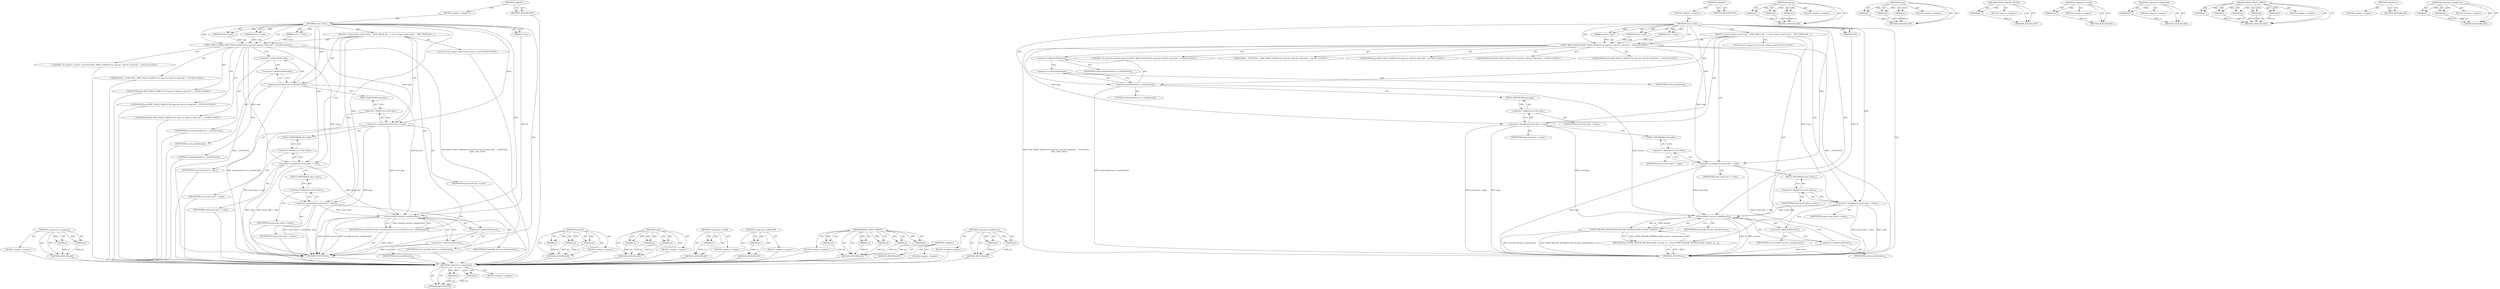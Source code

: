 digraph "&lt;operator&gt;.fieldAccess" {
vulnerable_96 [label=<(METHOD,&lt;operator&gt;.assignment)>];
vulnerable_97 [label=<(PARAM,p1)>];
vulnerable_98 [label=<(PARAM,p2)>];
vulnerable_99 [label=<(BLOCK,&lt;empty&gt;,&lt;empty&gt;)>];
vulnerable_100 [label=<(METHOD_RETURN,ANY)>];
vulnerable_6 [label=<(METHOD,&lt;global&gt;)<SUB>1</SUB>>];
vulnerable_7 [label=<(BLOCK,&lt;empty&gt;,&lt;empty&gt;)<SUB>1</SUB>>];
vulnerable_8 [label=<(METHOD,send_event)<SUB>1</SUB>>];
vulnerable_9 [label=<(PARAM,int fd)<SUB>1</SUB>>];
vulnerable_10 [label=<(PARAM,uint16_t type)<SUB>1</SUB>>];
vulnerable_11 [label=<(PARAM,uint16_t code)<SUB>1</SUB>>];
vulnerable_12 [label=<(PARAM,int32_t value)<SUB>1</SUB>>];
vulnerable_13 [label=<(BLOCK,{
 struct uinput_event event;
    BTIF_TRACE_DE...,{
 struct uinput_event event;
    BTIF_TRACE_DE...)<SUB>2</SUB>>];
vulnerable_14 [label="<(LOCAL,struct uinput_event event: uinput_event)<SUB>3</SUB>>"];
vulnerable_15 [label="<(BTIF_TRACE_DEBUG,BTIF_TRACE_DEBUG(&quot;%s type:%u code:%u value:%d&quot;,...)<SUB>4</SUB>>"];
vulnerable_16 [label="<(LITERAL,&quot;%s type:%u code:%u value:%d&quot;,BTIF_TRACE_DEBUG(&quot;%s type:%u code:%u value:%d&quot;,...)<SUB>4</SUB>>"];
vulnerable_17 [label="<(IDENTIFIER,__FUNCTION__,BTIF_TRACE_DEBUG(&quot;%s type:%u code:%u value:%d&quot;,...)<SUB>4</SUB>>"];
vulnerable_18 [label="<(IDENTIFIER,type,BTIF_TRACE_DEBUG(&quot;%s type:%u code:%u value:%d&quot;,...)<SUB>5</SUB>>"];
vulnerable_19 [label="<(IDENTIFIER,code,BTIF_TRACE_DEBUG(&quot;%s type:%u code:%u value:%d&quot;,...)<SUB>5</SUB>>"];
vulnerable_20 [label="<(IDENTIFIER,value,BTIF_TRACE_DEBUG(&quot;%s type:%u code:%u value:%d&quot;,...)<SUB>5</SUB>>"];
vulnerable_21 [label=<(memset,memset(&amp;event, 0, sizeof(event)))<SUB>6</SUB>>];
vulnerable_22 [label=<(&lt;operator&gt;.addressOf,&amp;event)<SUB>6</SUB>>];
vulnerable_23 [label=<(IDENTIFIER,event,memset(&amp;event, 0, sizeof(event)))<SUB>6</SUB>>];
vulnerable_24 [label=<(LITERAL,0,memset(&amp;event, 0, sizeof(event)))<SUB>6</SUB>>];
vulnerable_25 [label=<(&lt;operator&gt;.sizeOf,sizeof(event))<SUB>6</SUB>>];
vulnerable_26 [label=<(IDENTIFIER,event,sizeof(event))<SUB>6</SUB>>];
vulnerable_27 [label=<(&lt;operator&gt;.assignment,event.type  = type)<SUB>7</SUB>>];
vulnerable_28 [label=<(&lt;operator&gt;.fieldAccess,event.type)<SUB>7</SUB>>];
vulnerable_29 [label=<(IDENTIFIER,event,event.type  = type)<SUB>7</SUB>>];
vulnerable_30 [label=<(FIELD_IDENTIFIER,type,type)<SUB>7</SUB>>];
vulnerable_31 [label=<(IDENTIFIER,type,event.type  = type)<SUB>7</SUB>>];
vulnerable_32 [label=<(&lt;operator&gt;.assignment,event.code  = code)<SUB>9</SUB>>];
vulnerable_33 [label=<(&lt;operator&gt;.fieldAccess,event.code)<SUB>9</SUB>>];
vulnerable_34 [label=<(IDENTIFIER,event,event.code  = code)<SUB>9</SUB>>];
vulnerable_35 [label=<(FIELD_IDENTIFIER,code,code)<SUB>9</SUB>>];
vulnerable_36 [label=<(IDENTIFIER,code,event.code  = code)<SUB>9</SUB>>];
vulnerable_37 [label=<(&lt;operator&gt;.assignment,event.value = value)<SUB>10</SUB>>];
vulnerable_38 [label=<(&lt;operator&gt;.fieldAccess,event.value)<SUB>10</SUB>>];
vulnerable_39 [label=<(IDENTIFIER,event,event.value = value)<SUB>10</SUB>>];
vulnerable_40 [label=<(FIELD_IDENTIFIER,value,value)<SUB>10</SUB>>];
vulnerable_41 [label=<(IDENTIFIER,value,event.value = value)<SUB>10</SUB>>];
vulnerable_42 [label=<(RETURN,return write(fd, &amp;event, sizeof(event));,return write(fd, &amp;event, sizeof(event));)<SUB>12</SUB>>];
vulnerable_43 [label=<(write,write(fd, &amp;event, sizeof(event)))<SUB>12</SUB>>];
vulnerable_44 [label=<(IDENTIFIER,fd,write(fd, &amp;event, sizeof(event)))<SUB>12</SUB>>];
vulnerable_45 [label=<(&lt;operator&gt;.addressOf,&amp;event)<SUB>12</SUB>>];
vulnerable_46 [label=<(IDENTIFIER,event,write(fd, &amp;event, sizeof(event)))<SUB>12</SUB>>];
vulnerable_47 [label=<(&lt;operator&gt;.sizeOf,sizeof(event))<SUB>12</SUB>>];
vulnerable_48 [label=<(IDENTIFIER,event,sizeof(event))<SUB>12</SUB>>];
vulnerable_49 [label=<(METHOD_RETURN,int)<SUB>1</SUB>>];
vulnerable_51 [label=<(METHOD_RETURN,ANY)<SUB>1</SUB>>];
vulnerable_82 [label=<(METHOD,memset)>];
vulnerable_83 [label=<(PARAM,p1)>];
vulnerable_84 [label=<(PARAM,p2)>];
vulnerable_85 [label=<(PARAM,p3)>];
vulnerable_86 [label=<(BLOCK,&lt;empty&gt;,&lt;empty&gt;)>];
vulnerable_87 [label=<(METHOD_RETURN,ANY)>];
vulnerable_106 [label=<(METHOD,write)>];
vulnerable_107 [label=<(PARAM,p1)>];
vulnerable_108 [label=<(PARAM,p2)>];
vulnerable_109 [label=<(PARAM,p3)>];
vulnerable_110 [label=<(BLOCK,&lt;empty&gt;,&lt;empty&gt;)>];
vulnerable_111 [label=<(METHOD_RETURN,ANY)>];
vulnerable_92 [label=<(METHOD,&lt;operator&gt;.sizeOf)>];
vulnerable_93 [label=<(PARAM,p1)>];
vulnerable_94 [label=<(BLOCK,&lt;empty&gt;,&lt;empty&gt;)>];
vulnerable_95 [label=<(METHOD_RETURN,ANY)>];
vulnerable_88 [label=<(METHOD,&lt;operator&gt;.addressOf)>];
vulnerable_89 [label=<(PARAM,p1)>];
vulnerable_90 [label=<(BLOCK,&lt;empty&gt;,&lt;empty&gt;)>];
vulnerable_91 [label=<(METHOD_RETURN,ANY)>];
vulnerable_74 [label=<(METHOD,BTIF_TRACE_DEBUG)>];
vulnerable_75 [label=<(PARAM,p1)>];
vulnerable_76 [label=<(PARAM,p2)>];
vulnerable_77 [label=<(PARAM,p3)>];
vulnerable_78 [label=<(PARAM,p4)>];
vulnerable_79 [label=<(PARAM,p5)>];
vulnerable_80 [label=<(BLOCK,&lt;empty&gt;,&lt;empty&gt;)>];
vulnerable_81 [label=<(METHOD_RETURN,ANY)>];
vulnerable_68 [label=<(METHOD,&lt;global&gt;)<SUB>1</SUB>>];
vulnerable_69 [label=<(BLOCK,&lt;empty&gt;,&lt;empty&gt;)>];
vulnerable_70 [label=<(METHOD_RETURN,ANY)>];
vulnerable_101 [label=<(METHOD,&lt;operator&gt;.fieldAccess)>];
vulnerable_102 [label=<(PARAM,p1)>];
vulnerable_103 [label=<(PARAM,p2)>];
vulnerable_104 [label=<(BLOCK,&lt;empty&gt;,&lt;empty&gt;)>];
vulnerable_105 [label=<(METHOD_RETURN,ANY)>];
fixed_97 [label=<(METHOD,&lt;operator&gt;.assignment)>];
fixed_98 [label=<(PARAM,p1)>];
fixed_99 [label=<(PARAM,p2)>];
fixed_100 [label=<(BLOCK,&lt;empty&gt;,&lt;empty&gt;)>];
fixed_101 [label=<(METHOD_RETURN,ANY)>];
fixed_6 [label=<(METHOD,&lt;global&gt;)<SUB>1</SUB>>];
fixed_7 [label=<(BLOCK,&lt;empty&gt;,&lt;empty&gt;)<SUB>1</SUB>>];
fixed_8 [label=<(METHOD,send_event)<SUB>1</SUB>>];
fixed_9 [label=<(PARAM,int fd)<SUB>1</SUB>>];
fixed_10 [label=<(PARAM,uint16_t type)<SUB>1</SUB>>];
fixed_11 [label=<(PARAM,uint16_t code)<SUB>1</SUB>>];
fixed_12 [label=<(PARAM,int32_t value)<SUB>1</SUB>>];
fixed_13 [label=<(BLOCK,{
 struct uinput_event event;
    BTIF_TRACE_DE...,{
 struct uinput_event event;
    BTIF_TRACE_DE...)<SUB>2</SUB>>];
fixed_14 [label="<(LOCAL,struct uinput_event event: uinput_event)<SUB>3</SUB>>"];
fixed_15 [label="<(BTIF_TRACE_DEBUG,BTIF_TRACE_DEBUG(&quot;%s type:%u code:%u value:%d&quot;,...)<SUB>4</SUB>>"];
fixed_16 [label="<(LITERAL,&quot;%s type:%u code:%u value:%d&quot;,BTIF_TRACE_DEBUG(&quot;%s type:%u code:%u value:%d&quot;,...)<SUB>4</SUB>>"];
fixed_17 [label="<(IDENTIFIER,__FUNCTION__,BTIF_TRACE_DEBUG(&quot;%s type:%u code:%u value:%d&quot;,...)<SUB>4</SUB>>"];
fixed_18 [label="<(IDENTIFIER,type,BTIF_TRACE_DEBUG(&quot;%s type:%u code:%u value:%d&quot;,...)<SUB>5</SUB>>"];
fixed_19 [label="<(IDENTIFIER,code,BTIF_TRACE_DEBUG(&quot;%s type:%u code:%u value:%d&quot;,...)<SUB>5</SUB>>"];
fixed_20 [label="<(IDENTIFIER,value,BTIF_TRACE_DEBUG(&quot;%s type:%u code:%u value:%d&quot;,...)<SUB>5</SUB>>"];
fixed_21 [label=<(memset,memset(&amp;event, 0, sizeof(event)))<SUB>6</SUB>>];
fixed_22 [label=<(&lt;operator&gt;.addressOf,&amp;event)<SUB>6</SUB>>];
fixed_23 [label=<(IDENTIFIER,event,memset(&amp;event, 0, sizeof(event)))<SUB>6</SUB>>];
fixed_24 [label=<(LITERAL,0,memset(&amp;event, 0, sizeof(event)))<SUB>6</SUB>>];
fixed_25 [label=<(&lt;operator&gt;.sizeOf,sizeof(event))<SUB>6</SUB>>];
fixed_26 [label=<(IDENTIFIER,event,sizeof(event))<SUB>6</SUB>>];
fixed_27 [label=<(&lt;operator&gt;.assignment,event.type  = type)<SUB>7</SUB>>];
fixed_28 [label=<(&lt;operator&gt;.fieldAccess,event.type)<SUB>7</SUB>>];
fixed_29 [label=<(IDENTIFIER,event,event.type  = type)<SUB>7</SUB>>];
fixed_30 [label=<(FIELD_IDENTIFIER,type,type)<SUB>7</SUB>>];
fixed_31 [label=<(IDENTIFIER,type,event.type  = type)<SUB>7</SUB>>];
fixed_32 [label=<(&lt;operator&gt;.assignment,event.code  = code)<SUB>9</SUB>>];
fixed_33 [label=<(&lt;operator&gt;.fieldAccess,event.code)<SUB>9</SUB>>];
fixed_34 [label=<(IDENTIFIER,event,event.code  = code)<SUB>9</SUB>>];
fixed_35 [label=<(FIELD_IDENTIFIER,code,code)<SUB>9</SUB>>];
fixed_36 [label=<(IDENTIFIER,code,event.code  = code)<SUB>9</SUB>>];
fixed_37 [label=<(&lt;operator&gt;.assignment,event.value = value)<SUB>10</SUB>>];
fixed_38 [label=<(&lt;operator&gt;.fieldAccess,event.value)<SUB>10</SUB>>];
fixed_39 [label=<(IDENTIFIER,event,event.value = value)<SUB>10</SUB>>];
fixed_40 [label=<(FIELD_IDENTIFIER,value,value)<SUB>10</SUB>>];
fixed_41 [label=<(IDENTIFIER,value,event.value = value)<SUB>10</SUB>>];
fixed_42 [label=<(RETURN,return TEMP_FAILURE_RETRY(write(fd, &amp;event, siz...,return TEMP_FAILURE_RETRY(write(fd, &amp;event, siz...)<SUB>12</SUB>>];
fixed_43 [label=<(TEMP_FAILURE_RETRY,TEMP_FAILURE_RETRY(write(fd, &amp;event, sizeof(eve...)<SUB>12</SUB>>];
fixed_44 [label=<(write,write(fd, &amp;event, sizeof(event)))<SUB>12</SUB>>];
fixed_45 [label=<(IDENTIFIER,fd,write(fd, &amp;event, sizeof(event)))<SUB>12</SUB>>];
fixed_46 [label=<(&lt;operator&gt;.addressOf,&amp;event)<SUB>12</SUB>>];
fixed_47 [label=<(IDENTIFIER,event,write(fd, &amp;event, sizeof(event)))<SUB>12</SUB>>];
fixed_48 [label=<(&lt;operator&gt;.sizeOf,sizeof(event))<SUB>12</SUB>>];
fixed_49 [label=<(IDENTIFIER,event,sizeof(event))<SUB>12</SUB>>];
fixed_50 [label=<(METHOD_RETURN,int)<SUB>1</SUB>>];
fixed_52 [label=<(METHOD_RETURN,ANY)<SUB>1</SUB>>];
fixed_83 [label=<(METHOD,memset)>];
fixed_84 [label=<(PARAM,p1)>];
fixed_85 [label=<(PARAM,p2)>];
fixed_86 [label=<(PARAM,p3)>];
fixed_87 [label=<(BLOCK,&lt;empty&gt;,&lt;empty&gt;)>];
fixed_88 [label=<(METHOD_RETURN,ANY)>];
fixed_111 [label=<(METHOD,write)>];
fixed_112 [label=<(PARAM,p1)>];
fixed_113 [label=<(PARAM,p2)>];
fixed_114 [label=<(PARAM,p3)>];
fixed_115 [label=<(BLOCK,&lt;empty&gt;,&lt;empty&gt;)>];
fixed_116 [label=<(METHOD_RETURN,ANY)>];
fixed_107 [label=<(METHOD,TEMP_FAILURE_RETRY)>];
fixed_108 [label=<(PARAM,p1)>];
fixed_109 [label=<(BLOCK,&lt;empty&gt;,&lt;empty&gt;)>];
fixed_110 [label=<(METHOD_RETURN,ANY)>];
fixed_93 [label=<(METHOD,&lt;operator&gt;.sizeOf)>];
fixed_94 [label=<(PARAM,p1)>];
fixed_95 [label=<(BLOCK,&lt;empty&gt;,&lt;empty&gt;)>];
fixed_96 [label=<(METHOD_RETURN,ANY)>];
fixed_89 [label=<(METHOD,&lt;operator&gt;.addressOf)>];
fixed_90 [label=<(PARAM,p1)>];
fixed_91 [label=<(BLOCK,&lt;empty&gt;,&lt;empty&gt;)>];
fixed_92 [label=<(METHOD_RETURN,ANY)>];
fixed_75 [label=<(METHOD,BTIF_TRACE_DEBUG)>];
fixed_76 [label=<(PARAM,p1)>];
fixed_77 [label=<(PARAM,p2)>];
fixed_78 [label=<(PARAM,p3)>];
fixed_79 [label=<(PARAM,p4)>];
fixed_80 [label=<(PARAM,p5)>];
fixed_81 [label=<(BLOCK,&lt;empty&gt;,&lt;empty&gt;)>];
fixed_82 [label=<(METHOD_RETURN,ANY)>];
fixed_69 [label=<(METHOD,&lt;global&gt;)<SUB>1</SUB>>];
fixed_70 [label=<(BLOCK,&lt;empty&gt;,&lt;empty&gt;)>];
fixed_71 [label=<(METHOD_RETURN,ANY)>];
fixed_102 [label=<(METHOD,&lt;operator&gt;.fieldAccess)>];
fixed_103 [label=<(PARAM,p1)>];
fixed_104 [label=<(PARAM,p2)>];
fixed_105 [label=<(BLOCK,&lt;empty&gt;,&lt;empty&gt;)>];
fixed_106 [label=<(METHOD_RETURN,ANY)>];
vulnerable_96 -> vulnerable_97  [key=0, label="AST: "];
vulnerable_96 -> vulnerable_97  [key=1, label="DDG: "];
vulnerable_96 -> vulnerable_99  [key=0, label="AST: "];
vulnerable_96 -> vulnerable_98  [key=0, label="AST: "];
vulnerable_96 -> vulnerable_98  [key=1, label="DDG: "];
vulnerable_96 -> vulnerable_100  [key=0, label="AST: "];
vulnerable_96 -> vulnerable_100  [key=1, label="CFG: "];
vulnerable_97 -> vulnerable_100  [key=0, label="DDG: p1"];
vulnerable_98 -> vulnerable_100  [key=0, label="DDG: p2"];
vulnerable_99 -> fixed_97  [key=0];
vulnerable_100 -> fixed_97  [key=0];
vulnerable_6 -> vulnerable_7  [key=0, label="AST: "];
vulnerable_6 -> vulnerable_51  [key=0, label="AST: "];
vulnerable_6 -> vulnerable_51  [key=1, label="CFG: "];
vulnerable_7 -> vulnerable_8  [key=0, label="AST: "];
vulnerable_8 -> vulnerable_9  [key=0, label="AST: "];
vulnerable_8 -> vulnerable_9  [key=1, label="DDG: "];
vulnerable_8 -> vulnerable_10  [key=0, label="AST: "];
vulnerable_8 -> vulnerable_10  [key=1, label="DDG: "];
vulnerable_8 -> vulnerable_11  [key=0, label="AST: "];
vulnerable_8 -> vulnerable_11  [key=1, label="DDG: "];
vulnerable_8 -> vulnerable_12  [key=0, label="AST: "];
vulnerable_8 -> vulnerable_12  [key=1, label="DDG: "];
vulnerable_8 -> vulnerable_13  [key=0, label="AST: "];
vulnerable_8 -> vulnerable_49  [key=0, label="AST: "];
vulnerable_8 -> vulnerable_15  [key=0, label="CFG: "];
vulnerable_8 -> vulnerable_15  [key=1, label="DDG: "];
vulnerable_8 -> vulnerable_27  [key=0, label="DDG: "];
vulnerable_8 -> vulnerable_32  [key=0, label="DDG: "];
vulnerable_8 -> vulnerable_37  [key=0, label="DDG: "];
vulnerable_8 -> vulnerable_21  [key=0, label="DDG: "];
vulnerable_8 -> vulnerable_43  [key=0, label="DDG: "];
vulnerable_9 -> vulnerable_43  [key=0, label="DDG: fd"];
vulnerable_10 -> vulnerable_15  [key=0, label="DDG: type"];
vulnerable_11 -> vulnerable_15  [key=0, label="DDG: code"];
vulnerable_12 -> vulnerable_15  [key=0, label="DDG: value"];
vulnerable_13 -> vulnerable_14  [key=0, label="AST: "];
vulnerable_13 -> vulnerable_15  [key=0, label="AST: "];
vulnerable_13 -> vulnerable_21  [key=0, label="AST: "];
vulnerable_13 -> vulnerable_27  [key=0, label="AST: "];
vulnerable_13 -> vulnerable_32  [key=0, label="AST: "];
vulnerable_13 -> vulnerable_37  [key=0, label="AST: "];
vulnerable_13 -> vulnerable_42  [key=0, label="AST: "];
vulnerable_14 -> fixed_97  [key=0];
vulnerable_15 -> vulnerable_16  [key=0, label="AST: "];
vulnerable_15 -> vulnerable_17  [key=0, label="AST: "];
vulnerable_15 -> vulnerable_18  [key=0, label="AST: "];
vulnerable_15 -> vulnerable_19  [key=0, label="AST: "];
vulnerable_15 -> vulnerable_20  [key=0, label="AST: "];
vulnerable_15 -> vulnerable_22  [key=0, label="CFG: "];
vulnerable_15 -> vulnerable_49  [key=0, label="DDG: BTIF_TRACE_DEBUG(&quot;%s type:%u code:%u value:%d&quot;, __FUNCTION__,
        type, code, value)"];
vulnerable_15 -> vulnerable_49  [key=1, label="DDG: __FUNCTION__"];
vulnerable_15 -> vulnerable_27  [key=0, label="DDG: type"];
vulnerable_15 -> vulnerable_32  [key=0, label="DDG: code"];
vulnerable_15 -> vulnerable_37  [key=0, label="DDG: value"];
vulnerable_16 -> fixed_97  [key=0];
vulnerable_17 -> fixed_97  [key=0];
vulnerable_18 -> fixed_97  [key=0];
vulnerable_19 -> fixed_97  [key=0];
vulnerable_20 -> fixed_97  [key=0];
vulnerable_21 -> vulnerable_22  [key=0, label="AST: "];
vulnerable_21 -> vulnerable_24  [key=0, label="AST: "];
vulnerable_21 -> vulnerable_25  [key=0, label="AST: "];
vulnerable_21 -> vulnerable_30  [key=0, label="CFG: "];
vulnerable_21 -> vulnerable_49  [key=0, label="DDG: memset(&amp;event, 0, sizeof(event))"];
vulnerable_21 -> vulnerable_43  [key=0, label="DDG: &amp;event"];
vulnerable_22 -> vulnerable_23  [key=0, label="AST: "];
vulnerable_22 -> vulnerable_25  [key=0, label="CFG: "];
vulnerable_23 -> fixed_97  [key=0];
vulnerable_24 -> fixed_97  [key=0];
vulnerable_25 -> vulnerable_26  [key=0, label="AST: "];
vulnerable_25 -> vulnerable_21  [key=0, label="CFG: "];
vulnerable_26 -> fixed_97  [key=0];
vulnerable_27 -> vulnerable_28  [key=0, label="AST: "];
vulnerable_27 -> vulnerable_31  [key=0, label="AST: "];
vulnerable_27 -> vulnerable_35  [key=0, label="CFG: "];
vulnerable_27 -> vulnerable_49  [key=0, label="DDG: type"];
vulnerable_27 -> vulnerable_49  [key=1, label="DDG: event.type  = type"];
vulnerable_27 -> vulnerable_43  [key=0, label="DDG: event.type"];
vulnerable_28 -> vulnerable_29  [key=0, label="AST: "];
vulnerable_28 -> vulnerable_30  [key=0, label="AST: "];
vulnerable_28 -> vulnerable_27  [key=0, label="CFG: "];
vulnerable_29 -> fixed_97  [key=0];
vulnerable_30 -> vulnerable_28  [key=0, label="CFG: "];
vulnerable_31 -> fixed_97  [key=0];
vulnerable_32 -> vulnerable_33  [key=0, label="AST: "];
vulnerable_32 -> vulnerable_36  [key=0, label="AST: "];
vulnerable_32 -> vulnerable_40  [key=0, label="CFG: "];
vulnerable_32 -> vulnerable_49  [key=0, label="DDG: code"];
vulnerable_32 -> vulnerable_49  [key=1, label="DDG: event.code  = code"];
vulnerable_32 -> vulnerable_43  [key=0, label="DDG: event.code"];
vulnerable_33 -> vulnerable_34  [key=0, label="AST: "];
vulnerable_33 -> vulnerable_35  [key=0, label="AST: "];
vulnerable_33 -> vulnerable_32  [key=0, label="CFG: "];
vulnerable_34 -> fixed_97  [key=0];
vulnerable_35 -> vulnerable_33  [key=0, label="CFG: "];
vulnerable_36 -> fixed_97  [key=0];
vulnerable_37 -> vulnerable_38  [key=0, label="AST: "];
vulnerable_37 -> vulnerable_41  [key=0, label="AST: "];
vulnerable_37 -> vulnerable_45  [key=0, label="CFG: "];
vulnerable_37 -> vulnerable_49  [key=0, label="DDG: value"];
vulnerable_37 -> vulnerable_49  [key=1, label="DDG: event.value = value"];
vulnerable_37 -> vulnerable_43  [key=0, label="DDG: event.value"];
vulnerable_38 -> vulnerable_39  [key=0, label="AST: "];
vulnerable_38 -> vulnerable_40  [key=0, label="AST: "];
vulnerable_38 -> vulnerable_37  [key=0, label="CFG: "];
vulnerable_39 -> fixed_97  [key=0];
vulnerable_40 -> vulnerable_38  [key=0, label="CFG: "];
vulnerable_41 -> fixed_97  [key=0];
vulnerable_42 -> vulnerable_43  [key=0, label="AST: "];
vulnerable_42 -> vulnerable_49  [key=0, label="CFG: "];
vulnerable_42 -> vulnerable_49  [key=1, label="DDG: &lt;RET&gt;"];
vulnerable_43 -> vulnerable_44  [key=0, label="AST: "];
vulnerable_43 -> vulnerable_45  [key=0, label="AST: "];
vulnerable_43 -> vulnerable_47  [key=0, label="AST: "];
vulnerable_43 -> vulnerable_42  [key=0, label="CFG: "];
vulnerable_43 -> vulnerable_42  [key=1, label="DDG: write(fd, &amp;event, sizeof(event))"];
vulnerable_43 -> vulnerable_49  [key=0, label="DDG: fd"];
vulnerable_43 -> vulnerable_49  [key=1, label="DDG: &amp;event"];
vulnerable_43 -> vulnerable_49  [key=2, label="DDG: write(fd, &amp;event, sizeof(event))"];
vulnerable_44 -> fixed_97  [key=0];
vulnerable_45 -> vulnerable_46  [key=0, label="AST: "];
vulnerable_45 -> vulnerable_47  [key=0, label="CFG: "];
vulnerable_46 -> fixed_97  [key=0];
vulnerable_47 -> vulnerable_48  [key=0, label="AST: "];
vulnerable_47 -> vulnerable_43  [key=0, label="CFG: "];
vulnerable_47 -> vulnerable_49  [key=0, label="DDG: event"];
vulnerable_48 -> fixed_97  [key=0];
vulnerable_49 -> fixed_97  [key=0];
vulnerable_51 -> fixed_97  [key=0];
vulnerable_82 -> vulnerable_83  [key=0, label="AST: "];
vulnerable_82 -> vulnerable_83  [key=1, label="DDG: "];
vulnerable_82 -> vulnerable_86  [key=0, label="AST: "];
vulnerable_82 -> vulnerable_84  [key=0, label="AST: "];
vulnerable_82 -> vulnerable_84  [key=1, label="DDG: "];
vulnerable_82 -> vulnerable_87  [key=0, label="AST: "];
vulnerable_82 -> vulnerable_87  [key=1, label="CFG: "];
vulnerable_82 -> vulnerable_85  [key=0, label="AST: "];
vulnerable_82 -> vulnerable_85  [key=1, label="DDG: "];
vulnerable_83 -> vulnerable_87  [key=0, label="DDG: p1"];
vulnerable_84 -> vulnerable_87  [key=0, label="DDG: p2"];
vulnerable_85 -> vulnerable_87  [key=0, label="DDG: p3"];
vulnerable_86 -> fixed_97  [key=0];
vulnerable_87 -> fixed_97  [key=0];
vulnerable_106 -> vulnerable_107  [key=0, label="AST: "];
vulnerable_106 -> vulnerable_107  [key=1, label="DDG: "];
vulnerable_106 -> vulnerable_110  [key=0, label="AST: "];
vulnerable_106 -> vulnerable_108  [key=0, label="AST: "];
vulnerable_106 -> vulnerable_108  [key=1, label="DDG: "];
vulnerable_106 -> vulnerable_111  [key=0, label="AST: "];
vulnerable_106 -> vulnerable_111  [key=1, label="CFG: "];
vulnerable_106 -> vulnerable_109  [key=0, label="AST: "];
vulnerable_106 -> vulnerable_109  [key=1, label="DDG: "];
vulnerable_107 -> vulnerable_111  [key=0, label="DDG: p1"];
vulnerable_108 -> vulnerable_111  [key=0, label="DDG: p2"];
vulnerable_109 -> vulnerable_111  [key=0, label="DDG: p3"];
vulnerable_110 -> fixed_97  [key=0];
vulnerable_111 -> fixed_97  [key=0];
vulnerable_92 -> vulnerable_93  [key=0, label="AST: "];
vulnerable_92 -> vulnerable_93  [key=1, label="DDG: "];
vulnerable_92 -> vulnerable_94  [key=0, label="AST: "];
vulnerable_92 -> vulnerable_95  [key=0, label="AST: "];
vulnerable_92 -> vulnerable_95  [key=1, label="CFG: "];
vulnerable_93 -> vulnerable_95  [key=0, label="DDG: p1"];
vulnerable_94 -> fixed_97  [key=0];
vulnerable_95 -> fixed_97  [key=0];
vulnerable_88 -> vulnerable_89  [key=0, label="AST: "];
vulnerable_88 -> vulnerable_89  [key=1, label="DDG: "];
vulnerable_88 -> vulnerable_90  [key=0, label="AST: "];
vulnerable_88 -> vulnerable_91  [key=0, label="AST: "];
vulnerable_88 -> vulnerable_91  [key=1, label="CFG: "];
vulnerable_89 -> vulnerable_91  [key=0, label="DDG: p1"];
vulnerable_90 -> fixed_97  [key=0];
vulnerable_91 -> fixed_97  [key=0];
vulnerable_74 -> vulnerable_75  [key=0, label="AST: "];
vulnerable_74 -> vulnerable_75  [key=1, label="DDG: "];
vulnerable_74 -> vulnerable_80  [key=0, label="AST: "];
vulnerable_74 -> vulnerable_76  [key=0, label="AST: "];
vulnerable_74 -> vulnerable_76  [key=1, label="DDG: "];
vulnerable_74 -> vulnerable_81  [key=0, label="AST: "];
vulnerable_74 -> vulnerable_81  [key=1, label="CFG: "];
vulnerable_74 -> vulnerable_77  [key=0, label="AST: "];
vulnerable_74 -> vulnerable_77  [key=1, label="DDG: "];
vulnerable_74 -> vulnerable_78  [key=0, label="AST: "];
vulnerable_74 -> vulnerable_78  [key=1, label="DDG: "];
vulnerable_74 -> vulnerable_79  [key=0, label="AST: "];
vulnerable_74 -> vulnerable_79  [key=1, label="DDG: "];
vulnerable_75 -> vulnerable_81  [key=0, label="DDG: p1"];
vulnerable_76 -> vulnerable_81  [key=0, label="DDG: p2"];
vulnerable_77 -> vulnerable_81  [key=0, label="DDG: p3"];
vulnerable_78 -> vulnerable_81  [key=0, label="DDG: p4"];
vulnerable_79 -> vulnerable_81  [key=0, label="DDG: p5"];
vulnerable_80 -> fixed_97  [key=0];
vulnerable_81 -> fixed_97  [key=0];
vulnerable_68 -> vulnerable_69  [key=0, label="AST: "];
vulnerable_68 -> vulnerable_70  [key=0, label="AST: "];
vulnerable_68 -> vulnerable_70  [key=1, label="CFG: "];
vulnerable_69 -> fixed_97  [key=0];
vulnerable_70 -> fixed_97  [key=0];
vulnerable_101 -> vulnerable_102  [key=0, label="AST: "];
vulnerable_101 -> vulnerable_102  [key=1, label="DDG: "];
vulnerable_101 -> vulnerable_104  [key=0, label="AST: "];
vulnerable_101 -> vulnerable_103  [key=0, label="AST: "];
vulnerable_101 -> vulnerable_103  [key=1, label="DDG: "];
vulnerable_101 -> vulnerable_105  [key=0, label="AST: "];
vulnerable_101 -> vulnerable_105  [key=1, label="CFG: "];
vulnerable_102 -> vulnerable_105  [key=0, label="DDG: p1"];
vulnerable_103 -> vulnerable_105  [key=0, label="DDG: p2"];
vulnerable_104 -> fixed_97  [key=0];
vulnerable_105 -> fixed_97  [key=0];
fixed_97 -> fixed_98  [key=0, label="AST: "];
fixed_97 -> fixed_98  [key=1, label="DDG: "];
fixed_97 -> fixed_100  [key=0, label="AST: "];
fixed_97 -> fixed_99  [key=0, label="AST: "];
fixed_97 -> fixed_99  [key=1, label="DDG: "];
fixed_97 -> fixed_101  [key=0, label="AST: "];
fixed_97 -> fixed_101  [key=1, label="CFG: "];
fixed_98 -> fixed_101  [key=0, label="DDG: p1"];
fixed_99 -> fixed_101  [key=0, label="DDG: p2"];
fixed_6 -> fixed_7  [key=0, label="AST: "];
fixed_6 -> fixed_52  [key=0, label="AST: "];
fixed_6 -> fixed_52  [key=1, label="CFG: "];
fixed_7 -> fixed_8  [key=0, label="AST: "];
fixed_8 -> fixed_9  [key=0, label="AST: "];
fixed_8 -> fixed_9  [key=1, label="DDG: "];
fixed_8 -> fixed_10  [key=0, label="AST: "];
fixed_8 -> fixed_10  [key=1, label="DDG: "];
fixed_8 -> fixed_11  [key=0, label="AST: "];
fixed_8 -> fixed_11  [key=1, label="DDG: "];
fixed_8 -> fixed_12  [key=0, label="AST: "];
fixed_8 -> fixed_12  [key=1, label="DDG: "];
fixed_8 -> fixed_13  [key=0, label="AST: "];
fixed_8 -> fixed_50  [key=0, label="AST: "];
fixed_8 -> fixed_15  [key=0, label="CFG: "];
fixed_8 -> fixed_15  [key=1, label="DDG: "];
fixed_8 -> fixed_27  [key=0, label="DDG: "];
fixed_8 -> fixed_32  [key=0, label="DDG: "];
fixed_8 -> fixed_37  [key=0, label="DDG: "];
fixed_8 -> fixed_21  [key=0, label="DDG: "];
fixed_8 -> fixed_44  [key=0, label="DDG: "];
fixed_9 -> fixed_44  [key=0, label="DDG: fd"];
fixed_10 -> fixed_15  [key=0, label="DDG: type"];
fixed_11 -> fixed_15  [key=0, label="DDG: code"];
fixed_12 -> fixed_15  [key=0, label="DDG: value"];
fixed_13 -> fixed_14  [key=0, label="AST: "];
fixed_13 -> fixed_15  [key=0, label="AST: "];
fixed_13 -> fixed_21  [key=0, label="AST: "];
fixed_13 -> fixed_27  [key=0, label="AST: "];
fixed_13 -> fixed_32  [key=0, label="AST: "];
fixed_13 -> fixed_37  [key=0, label="AST: "];
fixed_13 -> fixed_42  [key=0, label="AST: "];
fixed_15 -> fixed_16  [key=0, label="AST: "];
fixed_15 -> fixed_17  [key=0, label="AST: "];
fixed_15 -> fixed_18  [key=0, label="AST: "];
fixed_15 -> fixed_19  [key=0, label="AST: "];
fixed_15 -> fixed_20  [key=0, label="AST: "];
fixed_15 -> fixed_22  [key=0, label="CFG: "];
fixed_15 -> fixed_50  [key=0, label="DDG: BTIF_TRACE_DEBUG(&quot;%s type:%u code:%u value:%d&quot;, __FUNCTION__,
        type, code, value)"];
fixed_15 -> fixed_50  [key=1, label="DDG: __FUNCTION__"];
fixed_15 -> fixed_27  [key=0, label="DDG: type"];
fixed_15 -> fixed_32  [key=0, label="DDG: code"];
fixed_15 -> fixed_37  [key=0, label="DDG: value"];
fixed_21 -> fixed_22  [key=0, label="AST: "];
fixed_21 -> fixed_24  [key=0, label="AST: "];
fixed_21 -> fixed_25  [key=0, label="AST: "];
fixed_21 -> fixed_30  [key=0, label="CFG: "];
fixed_21 -> fixed_50  [key=0, label="DDG: memset(&amp;event, 0, sizeof(event))"];
fixed_21 -> fixed_44  [key=0, label="DDG: &amp;event"];
fixed_22 -> fixed_23  [key=0, label="AST: "];
fixed_22 -> fixed_25  [key=0, label="CFG: "];
fixed_25 -> fixed_26  [key=0, label="AST: "];
fixed_25 -> fixed_21  [key=0, label="CFG: "];
fixed_27 -> fixed_28  [key=0, label="AST: "];
fixed_27 -> fixed_31  [key=0, label="AST: "];
fixed_27 -> fixed_35  [key=0, label="CFG: "];
fixed_27 -> fixed_50  [key=0, label="DDG: type"];
fixed_27 -> fixed_50  [key=1, label="DDG: event.type  = type"];
fixed_27 -> fixed_44  [key=0, label="DDG: event.type"];
fixed_28 -> fixed_29  [key=0, label="AST: "];
fixed_28 -> fixed_30  [key=0, label="AST: "];
fixed_28 -> fixed_27  [key=0, label="CFG: "];
fixed_30 -> fixed_28  [key=0, label="CFG: "];
fixed_32 -> fixed_33  [key=0, label="AST: "];
fixed_32 -> fixed_36  [key=0, label="AST: "];
fixed_32 -> fixed_40  [key=0, label="CFG: "];
fixed_32 -> fixed_50  [key=0, label="DDG: code"];
fixed_32 -> fixed_50  [key=1, label="DDG: event.code  = code"];
fixed_32 -> fixed_44  [key=0, label="DDG: event.code"];
fixed_33 -> fixed_34  [key=0, label="AST: "];
fixed_33 -> fixed_35  [key=0, label="AST: "];
fixed_33 -> fixed_32  [key=0, label="CFG: "];
fixed_35 -> fixed_33  [key=0, label="CFG: "];
fixed_37 -> fixed_38  [key=0, label="AST: "];
fixed_37 -> fixed_41  [key=0, label="AST: "];
fixed_37 -> fixed_46  [key=0, label="CFG: "];
fixed_37 -> fixed_50  [key=0, label="DDG: value"];
fixed_37 -> fixed_50  [key=1, label="DDG: event.value = value"];
fixed_37 -> fixed_44  [key=0, label="DDG: event.value"];
fixed_38 -> fixed_39  [key=0, label="AST: "];
fixed_38 -> fixed_40  [key=0, label="AST: "];
fixed_38 -> fixed_37  [key=0, label="CFG: "];
fixed_40 -> fixed_38  [key=0, label="CFG: "];
fixed_42 -> fixed_43  [key=0, label="AST: "];
fixed_42 -> fixed_50  [key=0, label="CFG: "];
fixed_42 -> fixed_50  [key=1, label="DDG: &lt;RET&gt;"];
fixed_43 -> fixed_44  [key=0, label="AST: "];
fixed_43 -> fixed_42  [key=0, label="CFG: "];
fixed_43 -> fixed_42  [key=1, label="DDG: TEMP_FAILURE_RETRY(write(fd, &amp;event, sizeof(event)))"];
fixed_43 -> fixed_50  [key=0, label="DDG: write(fd, &amp;event, sizeof(event))"];
fixed_43 -> fixed_50  [key=1, label="DDG: TEMP_FAILURE_RETRY(write(fd, &amp;event, sizeof(event)))"];
fixed_44 -> fixed_45  [key=0, label="AST: "];
fixed_44 -> fixed_46  [key=0, label="AST: "];
fixed_44 -> fixed_48  [key=0, label="AST: "];
fixed_44 -> fixed_43  [key=0, label="CFG: "];
fixed_44 -> fixed_43  [key=1, label="DDG: fd"];
fixed_44 -> fixed_43  [key=2, label="DDG: &amp;event"];
fixed_44 -> fixed_50  [key=0, label="DDG: fd"];
fixed_44 -> fixed_50  [key=1, label="DDG: &amp;event"];
fixed_46 -> fixed_47  [key=0, label="AST: "];
fixed_46 -> fixed_48  [key=0, label="CFG: "];
fixed_48 -> fixed_49  [key=0, label="AST: "];
fixed_48 -> fixed_44  [key=0, label="CFG: "];
fixed_48 -> fixed_50  [key=0, label="DDG: event"];
fixed_83 -> fixed_84  [key=0, label="AST: "];
fixed_83 -> fixed_84  [key=1, label="DDG: "];
fixed_83 -> fixed_87  [key=0, label="AST: "];
fixed_83 -> fixed_85  [key=0, label="AST: "];
fixed_83 -> fixed_85  [key=1, label="DDG: "];
fixed_83 -> fixed_88  [key=0, label="AST: "];
fixed_83 -> fixed_88  [key=1, label="CFG: "];
fixed_83 -> fixed_86  [key=0, label="AST: "];
fixed_83 -> fixed_86  [key=1, label="DDG: "];
fixed_84 -> fixed_88  [key=0, label="DDG: p1"];
fixed_85 -> fixed_88  [key=0, label="DDG: p2"];
fixed_86 -> fixed_88  [key=0, label="DDG: p3"];
fixed_111 -> fixed_112  [key=0, label="AST: "];
fixed_111 -> fixed_112  [key=1, label="DDG: "];
fixed_111 -> fixed_115  [key=0, label="AST: "];
fixed_111 -> fixed_113  [key=0, label="AST: "];
fixed_111 -> fixed_113  [key=1, label="DDG: "];
fixed_111 -> fixed_116  [key=0, label="AST: "];
fixed_111 -> fixed_116  [key=1, label="CFG: "];
fixed_111 -> fixed_114  [key=0, label="AST: "];
fixed_111 -> fixed_114  [key=1, label="DDG: "];
fixed_112 -> fixed_116  [key=0, label="DDG: p1"];
fixed_113 -> fixed_116  [key=0, label="DDG: p2"];
fixed_114 -> fixed_116  [key=0, label="DDG: p3"];
fixed_107 -> fixed_108  [key=0, label="AST: "];
fixed_107 -> fixed_108  [key=1, label="DDG: "];
fixed_107 -> fixed_109  [key=0, label="AST: "];
fixed_107 -> fixed_110  [key=0, label="AST: "];
fixed_107 -> fixed_110  [key=1, label="CFG: "];
fixed_108 -> fixed_110  [key=0, label="DDG: p1"];
fixed_93 -> fixed_94  [key=0, label="AST: "];
fixed_93 -> fixed_94  [key=1, label="DDG: "];
fixed_93 -> fixed_95  [key=0, label="AST: "];
fixed_93 -> fixed_96  [key=0, label="AST: "];
fixed_93 -> fixed_96  [key=1, label="CFG: "];
fixed_94 -> fixed_96  [key=0, label="DDG: p1"];
fixed_89 -> fixed_90  [key=0, label="AST: "];
fixed_89 -> fixed_90  [key=1, label="DDG: "];
fixed_89 -> fixed_91  [key=0, label="AST: "];
fixed_89 -> fixed_92  [key=0, label="AST: "];
fixed_89 -> fixed_92  [key=1, label="CFG: "];
fixed_90 -> fixed_92  [key=0, label="DDG: p1"];
fixed_75 -> fixed_76  [key=0, label="AST: "];
fixed_75 -> fixed_76  [key=1, label="DDG: "];
fixed_75 -> fixed_81  [key=0, label="AST: "];
fixed_75 -> fixed_77  [key=0, label="AST: "];
fixed_75 -> fixed_77  [key=1, label="DDG: "];
fixed_75 -> fixed_82  [key=0, label="AST: "];
fixed_75 -> fixed_82  [key=1, label="CFG: "];
fixed_75 -> fixed_78  [key=0, label="AST: "];
fixed_75 -> fixed_78  [key=1, label="DDG: "];
fixed_75 -> fixed_79  [key=0, label="AST: "];
fixed_75 -> fixed_79  [key=1, label="DDG: "];
fixed_75 -> fixed_80  [key=0, label="AST: "];
fixed_75 -> fixed_80  [key=1, label="DDG: "];
fixed_76 -> fixed_82  [key=0, label="DDG: p1"];
fixed_77 -> fixed_82  [key=0, label="DDG: p2"];
fixed_78 -> fixed_82  [key=0, label="DDG: p3"];
fixed_79 -> fixed_82  [key=0, label="DDG: p4"];
fixed_80 -> fixed_82  [key=0, label="DDG: p5"];
fixed_69 -> fixed_70  [key=0, label="AST: "];
fixed_69 -> fixed_71  [key=0, label="AST: "];
fixed_69 -> fixed_71  [key=1, label="CFG: "];
fixed_102 -> fixed_103  [key=0, label="AST: "];
fixed_102 -> fixed_103  [key=1, label="DDG: "];
fixed_102 -> fixed_105  [key=0, label="AST: "];
fixed_102 -> fixed_104  [key=0, label="AST: "];
fixed_102 -> fixed_104  [key=1, label="DDG: "];
fixed_102 -> fixed_106  [key=0, label="AST: "];
fixed_102 -> fixed_106  [key=1, label="CFG: "];
fixed_103 -> fixed_106  [key=0, label="DDG: p1"];
fixed_104 -> fixed_106  [key=0, label="DDG: p2"];
}
